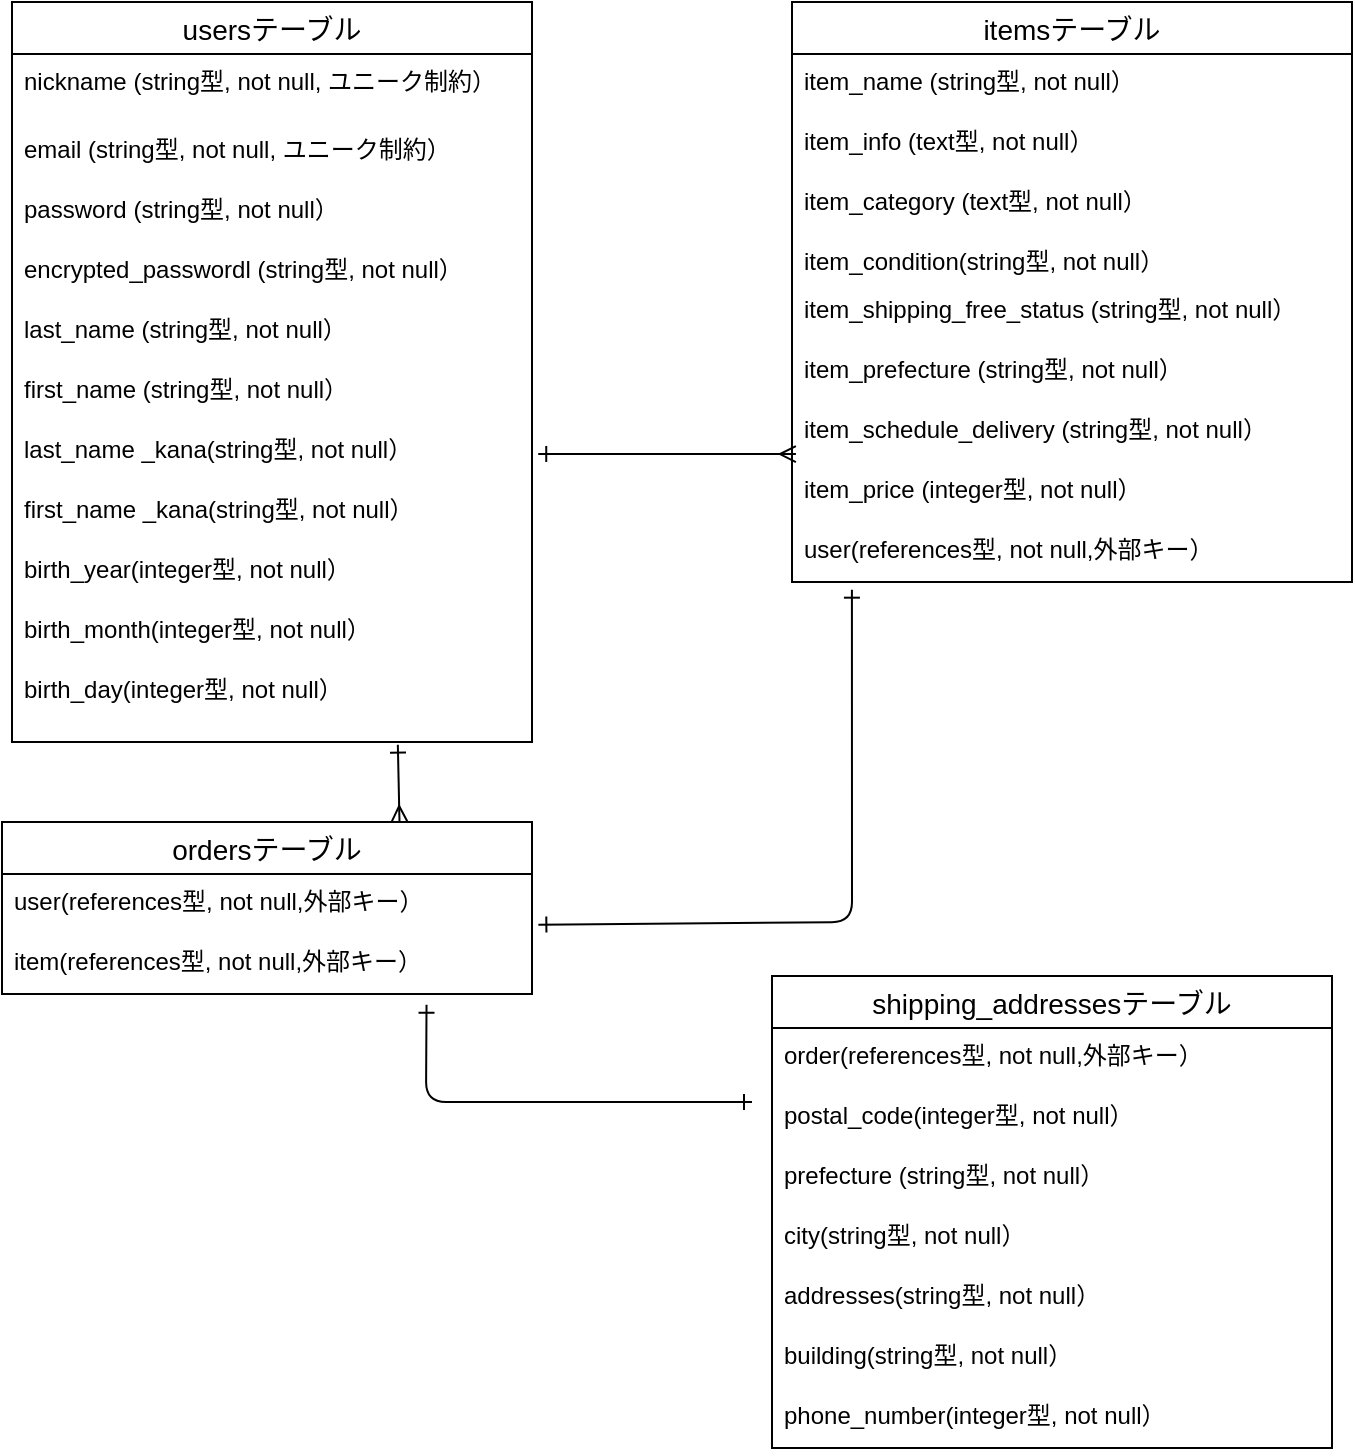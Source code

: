 <mxfile>
    <diagram id="_3ATFBHbU8RaOUarIzmb" name="ページ1">
        <mxGraphModel dx="832" dy="467" grid="1" gridSize="10" guides="1" tooltips="1" connect="0" arrows="1" fold="1" page="1" pageScale="1" pageWidth="827" pageHeight="1169" math="0" shadow="0">
            <root>
                <mxCell id="0"/>
                <mxCell id="1" parent="0"/>
                <mxCell id="82" style="edgeStyle=none;html=1;exitX=0.75;exitY=0;exitDx=0;exitDy=0;entryX=0.742;entryY=1.007;entryDx=0;entryDy=0;entryPerimeter=0;startArrow=ERmany;startFill=0;endArrow=ERone;endFill=0;" edge="1" parent="1" source="2" target="42">
                    <mxGeometry relative="1" as="geometry"/>
                </mxCell>
                <mxCell id="2" value="ordersテーブル" style="swimlane;fontStyle=0;childLayout=stackLayout;horizontal=1;startSize=26;horizontalStack=0;resizeParent=1;resizeParentMax=0;resizeLast=0;collapsible=1;marginBottom=0;align=center;fontSize=14;" parent="1" vertex="1">
                    <mxGeometry x="55" y="450" width="265" height="86" as="geometry"/>
                </mxCell>
                <mxCell id="3" value="user(references型, not null,外部キー）" style="text;strokeColor=none;fillColor=none;spacingLeft=4;spacingRight=4;overflow=hidden;rotatable=0;points=[[0,0.5],[1,0.5]];portConstraint=eastwest;fontSize=12;" parent="2" vertex="1">
                    <mxGeometry y="26" width="265" height="30" as="geometry"/>
                </mxCell>
                <mxCell id="4" value="item(references型, not null,外部キー）" style="text;strokeColor=none;fillColor=none;spacingLeft=4;spacingRight=4;overflow=hidden;rotatable=0;points=[[0,0.5],[1,0.5]];portConstraint=eastwest;fontSize=12;" parent="2" vertex="1">
                    <mxGeometry y="56" width="265" height="30" as="geometry"/>
                </mxCell>
                <mxCell id="9" value="usersテーブル" style="swimlane;fontStyle=0;childLayout=stackLayout;horizontal=1;startSize=26;horizontalStack=0;resizeParent=1;resizeParentMax=0;resizeLast=0;collapsible=1;marginBottom=0;align=center;fontSize=14;" parent="1" vertex="1">
                    <mxGeometry x="60" y="40" width="260" height="370" as="geometry"/>
                </mxCell>
                <mxCell id="10" value="nickname (string型, not null, ユニーク制約）" style="text;strokeColor=none;fillColor=none;spacingLeft=4;spacingRight=4;overflow=hidden;rotatable=0;points=[[0,0.5],[1,0.5]];portConstraint=eastwest;fontSize=12;" parent="9" vertex="1">
                    <mxGeometry y="26" width="260" height="34" as="geometry"/>
                </mxCell>
                <mxCell id="11" value="email (string型, not null, ユニーク制約）" style="text;strokeColor=none;fillColor=none;spacingLeft=4;spacingRight=4;overflow=hidden;rotatable=0;points=[[0,0.5],[1,0.5]];portConstraint=eastwest;fontSize=12;" parent="9" vertex="1">
                    <mxGeometry y="60" width="260" height="30" as="geometry"/>
                </mxCell>
                <mxCell id="12" value="password (string型, not null）&#10;" style="text;strokeColor=none;fillColor=none;spacingLeft=4;spacingRight=4;overflow=hidden;rotatable=0;points=[[0,0.5],[1,0.5]];portConstraint=eastwest;fontSize=12;" parent="9" vertex="1">
                    <mxGeometry y="90" width="260" height="30" as="geometry"/>
                </mxCell>
                <mxCell id="39" value="encrypted_passwordl (string型, not null）&#10;" style="text;strokeColor=none;fillColor=none;spacingLeft=4;spacingRight=4;overflow=hidden;rotatable=0;points=[[0,0.5],[1,0.5]];portConstraint=eastwest;fontSize=12;" vertex="1" parent="9">
                    <mxGeometry y="120" width="260" height="30" as="geometry"/>
                </mxCell>
                <mxCell id="40" value="last_name (string型, not null）&#10;" style="text;strokeColor=none;fillColor=none;spacingLeft=4;spacingRight=4;overflow=hidden;rotatable=0;points=[[0,0.5],[1,0.5]];portConstraint=eastwest;fontSize=12;" vertex="1" parent="9">
                    <mxGeometry y="150" width="260" height="30" as="geometry"/>
                </mxCell>
                <mxCell id="42" value="first_name (string型, not null）&#10;" style="text;strokeColor=none;fillColor=none;spacingLeft=4;spacingRight=4;overflow=hidden;rotatable=0;points=[[0,0.5],[1,0.5]];portConstraint=eastwest;fontSize=12;" vertex="1" parent="9">
                    <mxGeometry y="180" width="260" height="190" as="geometry"/>
                </mxCell>
                <mxCell id="16" value="itemsテーブル" style="swimlane;fontStyle=0;childLayout=stackLayout;horizontal=1;startSize=26;horizontalStack=0;resizeParent=1;resizeParentMax=0;resizeLast=0;collapsible=1;marginBottom=0;align=center;fontSize=14;" parent="1" vertex="1">
                    <mxGeometry x="450" y="40" width="280" height="290" as="geometry">
                        <mxRectangle x="450" y="40" width="130" height="30" as="alternateBounds"/>
                    </mxGeometry>
                </mxCell>
                <mxCell id="17" value="item_name (string型, not null）&#10;  " style="text;strokeColor=none;fillColor=none;spacingLeft=4;spacingRight=4;overflow=hidden;rotatable=0;points=[[0,0.5],[1,0.5]];portConstraint=eastwest;fontSize=12;" parent="16" vertex="1">
                    <mxGeometry y="26" width="280" height="30" as="geometry"/>
                </mxCell>
                <mxCell id="18" value="item_info (text型, not null）&#10;  " style="text;strokeColor=none;fillColor=none;spacingLeft=4;spacingRight=4;overflow=hidden;rotatable=0;points=[[0,0.5],[1,0.5]];portConstraint=eastwest;fontSize=12;" parent="16" vertex="1">
                    <mxGeometry y="56" width="280" height="30" as="geometry"/>
                </mxCell>
                <mxCell id="26" value="item_category (text型, not null）&#10;  " style="text;strokeColor=none;fillColor=none;spacingLeft=4;spacingRight=4;overflow=hidden;rotatable=0;points=[[0,0.5],[1,0.5]];portConstraint=eastwest;fontSize=12;glass=0;sketch=1;" parent="16" vertex="1">
                    <mxGeometry y="86" width="280" height="30" as="geometry"/>
                </mxCell>
                <mxCell id="58" value="item_condition(string型, not null）&#10;  " style="text;strokeColor=none;fillColor=none;spacingLeft=4;spacingRight=4;overflow=hidden;rotatable=0;points=[[0,0.5],[1,0.5]];portConstraint=eastwest;fontSize=12;" vertex="1" parent="16">
                    <mxGeometry y="116" width="280" height="24" as="geometry"/>
                </mxCell>
                <mxCell id="65" value="item_shipping_free_status (string型, not null）&#10;  " style="text;strokeColor=none;fillColor=none;spacingLeft=4;spacingRight=4;overflow=hidden;rotatable=0;points=[[0,0.5],[1,0.5]];portConstraint=eastwest;fontSize=12;" vertex="1" parent="16">
                    <mxGeometry y="140" width="280" height="30" as="geometry"/>
                </mxCell>
                <mxCell id="66" value="item_prefecture (string型, not null）&#10;  " style="text;strokeColor=none;fillColor=none;spacingLeft=4;spacingRight=4;overflow=hidden;rotatable=0;points=[[0,0.5],[1,0.5]];portConstraint=eastwest;fontSize=12;" vertex="1" parent="16">
                    <mxGeometry y="170" width="280" height="30" as="geometry"/>
                </mxCell>
                <mxCell id="67" value="item_schedule_delivery (string型, not null）&#10;  " style="text;strokeColor=none;fillColor=none;spacingLeft=4;spacingRight=4;overflow=hidden;rotatable=0;points=[[0,0.5],[1,0.5]];portConstraint=eastwest;fontSize=12;" vertex="1" parent="16">
                    <mxGeometry y="200" width="280" height="30" as="geometry"/>
                </mxCell>
                <mxCell id="70" value="item_price (integer型, not null）&#10;  " style="text;strokeColor=none;fillColor=none;spacingLeft=4;spacingRight=4;overflow=hidden;rotatable=0;points=[[0,0.5],[1,0.5]];portConstraint=eastwest;fontSize=12;" vertex="1" parent="16">
                    <mxGeometry y="230" width="280" height="30" as="geometry"/>
                </mxCell>
                <mxCell id="71" value="user(references型, not null,外部キー）&#10;  " style="text;strokeColor=none;fillColor=none;spacingLeft=4;spacingRight=4;overflow=hidden;rotatable=0;points=[[0,0.5],[1,0.5]];portConstraint=eastwest;fontSize=12;" vertex="1" parent="16">
                    <mxGeometry y="260" width="280" height="30" as="geometry"/>
                </mxCell>
                <mxCell id="29" value="shipping_addressesテーブル" style="swimlane;fontStyle=0;childLayout=stackLayout;horizontal=1;startSize=26;horizontalStack=0;resizeParent=1;resizeParentMax=0;resizeLast=0;collapsible=1;marginBottom=0;align=center;fontSize=14;" vertex="1" parent="1">
                    <mxGeometry x="440" y="527" width="280" height="236" as="geometry"/>
                </mxCell>
                <mxCell id="30" value="order(references型, not null,外部キー）" style="text;strokeColor=none;fillColor=none;spacingLeft=4;spacingRight=4;overflow=hidden;rotatable=0;points=[[0,0.5],[1,0.5]];portConstraint=eastwest;fontSize=12;" vertex="1" parent="29">
                    <mxGeometry y="26" width="280" height="30" as="geometry"/>
                </mxCell>
                <mxCell id="31" value="postal_code(integer型, not null）" style="text;strokeColor=none;fillColor=none;spacingLeft=4;spacingRight=4;overflow=hidden;rotatable=0;points=[[0,0.5],[1,0.5]];portConstraint=eastwest;fontSize=12;" vertex="1" parent="29">
                    <mxGeometry y="56" width="280" height="30" as="geometry"/>
                </mxCell>
                <mxCell id="32" value="prefecture (string型, not null）&#10;  " style="text;strokeColor=none;fillColor=none;spacingLeft=4;spacingRight=4;overflow=hidden;rotatable=0;points=[[0,0.5],[1,0.5]];portConstraint=eastwest;fontSize=12;" vertex="1" parent="29">
                    <mxGeometry y="86" width="280" height="30" as="geometry"/>
                </mxCell>
                <mxCell id="72" value="city(string型, not null）" style="text;strokeColor=none;fillColor=none;spacingLeft=4;spacingRight=4;overflow=hidden;rotatable=0;points=[[0,0.5],[1,0.5]];portConstraint=eastwest;fontSize=12;" vertex="1" parent="29">
                    <mxGeometry y="116" width="280" height="30" as="geometry"/>
                </mxCell>
                <mxCell id="77" value="addresses(string型, not null）" style="text;strokeColor=none;fillColor=none;spacingLeft=4;spacingRight=4;overflow=hidden;rotatable=0;points=[[0,0.5],[1,0.5]];portConstraint=eastwest;fontSize=12;" vertex="1" parent="29">
                    <mxGeometry y="146" width="280" height="30" as="geometry"/>
                </mxCell>
                <mxCell id="78" value="building(string型, not null）" style="text;strokeColor=none;fillColor=none;spacingLeft=4;spacingRight=4;overflow=hidden;rotatable=0;points=[[0,0.5],[1,0.5]];portConstraint=eastwest;fontSize=12;" vertex="1" parent="29">
                    <mxGeometry y="176" width="280" height="30" as="geometry"/>
                </mxCell>
                <mxCell id="79" value="phone_number(integer型, not null）" style="text;strokeColor=none;fillColor=none;spacingLeft=4;spacingRight=4;overflow=hidden;rotatable=0;points=[[0,0.5],[1,0.5]];portConstraint=eastwest;fontSize=12;" vertex="1" parent="29">
                    <mxGeometry y="206" width="280" height="30" as="geometry"/>
                </mxCell>
                <mxCell id="80" style="edgeStyle=none;html=1;entryX=0.007;entryY=0.867;entryDx=0;entryDy=0;entryPerimeter=0;startArrow=ERone;startFill=0;endArrow=ERmany;endFill=0;exitX=1.012;exitY=0.242;exitDx=0;exitDy=0;exitPerimeter=0;" edge="1" parent="1" source="42" target="67">
                    <mxGeometry relative="1" as="geometry">
                        <mxPoint x="330" y="266" as="sourcePoint"/>
                        <Array as="points">
                            <mxPoint x="390" y="266"/>
                        </Array>
                    </mxGeometry>
                </mxCell>
                <mxCell id="53" value="last_name _kana(string型, not null）&#10;" style="text;strokeColor=none;fillColor=none;spacingLeft=4;spacingRight=4;overflow=hidden;rotatable=0;points=[[0,0.5],[1,0.5]];portConstraint=eastwest;fontSize=12;" vertex="1" parent="1">
                    <mxGeometry x="60" y="250" width="250" height="30" as="geometry"/>
                </mxCell>
                <mxCell id="54" value="first_name _kana(string型, not null）&#10;" style="text;strokeColor=none;fillColor=none;spacingLeft=4;spacingRight=4;overflow=hidden;rotatable=0;points=[[0,0.5],[1,0.5]];portConstraint=eastwest;fontSize=12;" vertex="1" parent="1">
                    <mxGeometry x="60" y="280" width="250" height="30" as="geometry"/>
                </mxCell>
                <mxCell id="55" value="birth_month(integer型, not null）&#10;" style="text;strokeColor=none;fillColor=none;spacingLeft=4;spacingRight=4;overflow=hidden;rotatable=0;points=[[0,0.5],[1,0.5]];portConstraint=eastwest;fontSize=12;" vertex="1" parent="1">
                    <mxGeometry x="60" y="340" width="250" height="30" as="geometry"/>
                </mxCell>
                <mxCell id="56" value="birth_year(integer型, not null）&#10;" style="text;strokeColor=none;fillColor=none;spacingLeft=4;spacingRight=4;overflow=hidden;rotatable=0;points=[[0,0.5],[1,0.5]];portConstraint=eastwest;fontSize=12;" vertex="1" parent="1">
                    <mxGeometry x="60" y="310" width="250" height="30" as="geometry"/>
                </mxCell>
                <mxCell id="57" value="birth_day(integer型, not null）&#10;" style="text;strokeColor=none;fillColor=none;spacingLeft=4;spacingRight=4;overflow=hidden;rotatable=0;points=[[0,0.5],[1,0.5]];portConstraint=eastwest;fontSize=12;" vertex="1" parent="1">
                    <mxGeometry x="60" y="370" width="250" height="30" as="geometry"/>
                </mxCell>
                <mxCell id="83" value="" style="edgeStyle=none;orthogonalLoop=1;jettySize=auto;html=1;startArrow=ERone;startFill=0;endArrow=ERone;endFill=0;entryX=0.107;entryY=1.128;entryDx=0;entryDy=0;entryPerimeter=0;exitX=1.012;exitY=0.844;exitDx=0;exitDy=0;exitPerimeter=0;" edge="1" parent="1" source="3" target="71">
                    <mxGeometry width="80" relative="1" as="geometry">
                        <mxPoint x="330" y="500" as="sourcePoint"/>
                        <mxPoint x="480" y="170" as="targetPoint"/>
                        <Array as="points">
                            <mxPoint x="480" y="500"/>
                        </Array>
                    </mxGeometry>
                </mxCell>
                <mxCell id="84" value="" style="edgeStyle=none;orthogonalLoop=1;jettySize=auto;html=1;startArrow=ERone;startFill=0;endArrow=ERone;endFill=0;exitX=0.801;exitY=1.178;exitDx=0;exitDy=0;exitPerimeter=0;" edge="1" parent="1" source="4">
                    <mxGeometry width="80" relative="1" as="geometry">
                        <mxPoint x="220.0" y="752.48" as="sourcePoint"/>
                        <mxPoint x="430" y="590" as="targetPoint"/>
                        <Array as="points">
                            <mxPoint x="267" y="590"/>
                        </Array>
                    </mxGeometry>
                </mxCell>
            </root>
        </mxGraphModel>
    </diagram>
</mxfile>